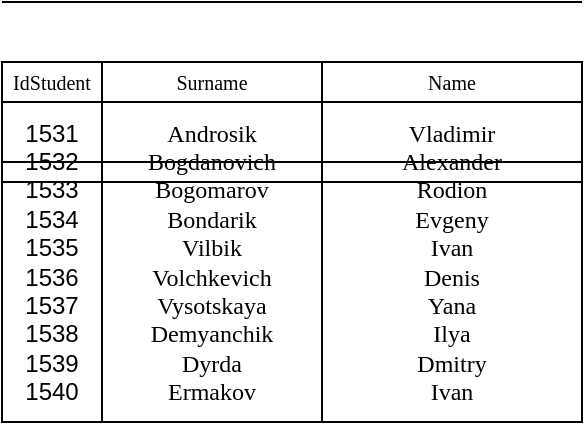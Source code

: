 <mxfile version="26.2.6">
  <diagram name="Страница — 1" id="lUlKYjcFyBsAl9ntajWb">
    <mxGraphModel dx="570" dy="270" grid="1" gridSize="10" guides="1" tooltips="1" connect="1" arrows="1" fold="1" page="1" pageScale="1" pageWidth="827" pageHeight="1169" math="0" shadow="0">
      <root>
        <mxCell id="0" />
        <mxCell id="1" parent="0" />
        <mxCell id="XOXxncbkgTdSZFHKZBEe-1" value="" style="rounded=0;whiteSpace=wrap;html=1;" vertex="1" parent="1">
          <mxGeometry x="270" y="120" width="290" height="180" as="geometry" />
        </mxCell>
        <mxCell id="XOXxncbkgTdSZFHKZBEe-2" value="" style="endArrow=none;html=1;rounded=0;exitX=0.146;exitY=1.001;exitDx=0;exitDy=0;exitPerimeter=0;entryX=0.146;entryY=0.001;entryDx=0;entryDy=0;entryPerimeter=0;" edge="1" parent="1">
          <mxGeometry width="50" height="50" relative="1" as="geometry">
            <mxPoint x="320.0" y="300.0" as="sourcePoint" />
            <mxPoint x="320.0" y="120" as="targetPoint" />
          </mxGeometry>
        </mxCell>
        <mxCell id="XOXxncbkgTdSZFHKZBEe-3" value="" style="endArrow=none;html=1;rounded=0;exitX=0.146;exitY=1.001;exitDx=0;exitDy=0;exitPerimeter=0;entryX=0.146;entryY=0.001;entryDx=0;entryDy=0;entryPerimeter=0;" edge="1" parent="1">
          <mxGeometry width="50" height="50" relative="1" as="geometry">
            <mxPoint x="430" y="300" as="sourcePoint" />
            <mxPoint x="430" y="120" as="targetPoint" />
          </mxGeometry>
        </mxCell>
        <mxCell id="XOXxncbkgTdSZFHKZBEe-4" value="&lt;span style=&quot;line-height: 107%; font-family: &amp;quot;Times New Roman&amp;quot;, serif;&quot; lang=&quot;EN-US&quot;&gt;&lt;font style=&quot;font-size: 10px;&quot;&gt;IdStudent&lt;/font&gt;&lt;/span&gt;" style="text;html=1;align=center;verticalAlign=middle;whiteSpace=wrap;rounded=0;" vertex="1" parent="1">
          <mxGeometry x="270" y="120" width="50" height="20" as="geometry" />
        </mxCell>
        <mxCell id="XOXxncbkgTdSZFHKZBEe-5" value="&lt;span style=&quot;line-height: 107%; font-family: &amp;quot;Times New Roman&amp;quot;, serif;&quot; lang=&quot;EN-US&quot;&gt;&lt;font style=&quot;font-size: 10px;&quot;&gt;Surname&lt;/font&gt;&lt;/span&gt;" style="text;html=1;align=center;verticalAlign=middle;whiteSpace=wrap;rounded=0;" vertex="1" parent="1">
          <mxGeometry x="320" y="120" width="110" height="20" as="geometry" />
        </mxCell>
        <mxCell id="XOXxncbkgTdSZFHKZBEe-8" value="" style="endArrow=none;html=1;entryX=1;entryY=1;entryDx=0;entryDy=0;" edge="1" parent="1">
          <mxGeometry width="50" height="50" relative="1" as="geometry">
            <mxPoint x="270" y="140" as="sourcePoint" />
            <mxPoint x="560.0" y="140" as="targetPoint" />
          </mxGeometry>
        </mxCell>
        <mxCell id="XOXxncbkgTdSZFHKZBEe-9" value="1531&lt;div&gt;1532&lt;/div&gt;&lt;div&gt;1533&lt;/div&gt;&lt;div&gt;1534&lt;/div&gt;&lt;div&gt;1535&lt;/div&gt;&lt;div&gt;1536&lt;/div&gt;&lt;div&gt;1537&lt;/div&gt;&lt;div&gt;1538&lt;/div&gt;&lt;div&gt;1539&lt;/div&gt;&lt;div&gt;1540&lt;/div&gt;" style="text;html=1;align=center;verticalAlign=middle;whiteSpace=wrap;rounded=0;" vertex="1" parent="1">
          <mxGeometry x="270" y="140" width="50" height="160" as="geometry" />
        </mxCell>
        <mxCell id="XOXxncbkgTdSZFHKZBEe-10" value="&lt;span style=&quot;line-height: 107%; font-family: &amp;quot;Times New Roman&amp;quot;, serif;&quot; lang=&quot;EN-US&quot;&gt;&lt;font style=&quot;font-size: 12px;&quot;&gt;Androsik&lt;/font&gt;&lt;/span&gt;&lt;div&gt;&lt;span style=&quot;line-height: 107%; font-family: &amp;quot;Times New Roman&amp;quot;, serif;&quot; lang=&quot;EN-US&quot;&gt;&lt;span style=&quot;line-height: 107%;&quot; lang=&quot;EN-US&quot;&gt;&lt;font style=&quot;font-size: 12px;&quot;&gt;Bogdanovich&lt;/font&gt;&lt;/span&gt;&lt;/span&gt;&lt;/div&gt;&lt;div&gt;&lt;span style=&quot;line-height: 107%; font-family: &amp;quot;Times New Roman&amp;quot;, serif;&quot; lang=&quot;EN-US&quot;&gt;&lt;span style=&quot;line-height: 107%;&quot; lang=&quot;EN-US&quot;&gt;&lt;span style=&quot;line-height: 107%;&quot; lang=&quot;EN-US&quot;&gt;&lt;font style=&quot;font-size: 12px;&quot;&gt;Bogomarov&lt;/font&gt;&lt;/span&gt;&lt;/span&gt;&lt;/span&gt;&lt;/div&gt;&lt;div&gt;&lt;span style=&quot;line-height: 107%; font-family: &amp;quot;Times New Roman&amp;quot;, serif;&quot; lang=&quot;EN-US&quot;&gt;&lt;span style=&quot;line-height: 107%;&quot; lang=&quot;EN-US&quot;&gt;&lt;span style=&quot;line-height: 107%;&quot; lang=&quot;EN-US&quot;&gt;&lt;span style=&quot;line-height: 107%;&quot; lang=&quot;EN-US&quot;&gt;&lt;font style=&quot;font-size: 12px;&quot;&gt;Bondarik&lt;/font&gt;&lt;/span&gt;&lt;/span&gt;&lt;/span&gt;&lt;/span&gt;&lt;/div&gt;&lt;div&gt;&lt;span style=&quot;line-height: 107%; font-family: &amp;quot;Times New Roman&amp;quot;, serif;&quot; lang=&quot;EN-US&quot;&gt;&lt;span style=&quot;line-height: 107%;&quot; lang=&quot;EN-US&quot;&gt;&lt;span style=&quot;line-height: 107%;&quot; lang=&quot;EN-US&quot;&gt;&lt;span style=&quot;line-height: 107%;&quot; lang=&quot;EN-US&quot;&gt;&lt;span style=&quot;line-height: 107%;&quot; lang=&quot;EN-US&quot;&gt;&lt;font style=&quot;font-size: 12px;&quot;&gt;Vilbik&lt;/font&gt;&lt;/span&gt;&lt;/span&gt;&lt;/span&gt;&lt;/span&gt;&lt;/span&gt;&lt;/div&gt;&lt;div&gt;&lt;span style=&quot;line-height: 107%; font-family: &amp;quot;Times New Roman&amp;quot;, serif;&quot; lang=&quot;EN-US&quot;&gt;&lt;span style=&quot;line-height: 107%;&quot; lang=&quot;EN-US&quot;&gt;&lt;span style=&quot;line-height: 107%;&quot; lang=&quot;EN-US&quot;&gt;&lt;span style=&quot;line-height: 107%;&quot; lang=&quot;EN-US&quot;&gt;&lt;span style=&quot;line-height: 107%;&quot; lang=&quot;EN-US&quot;&gt;&lt;span style=&quot;line-height: 107%;&quot; lang=&quot;EN-US&quot;&gt;&lt;font style=&quot;font-size: 12px;&quot;&gt;Volchkevich&lt;/font&gt;&lt;/span&gt;&lt;/span&gt;&lt;/span&gt;&lt;/span&gt;&lt;/span&gt;&lt;/span&gt;&lt;/div&gt;&lt;div&gt;&lt;span style=&quot;line-height: 107%; font-family: &amp;quot;Times New Roman&amp;quot;, serif;&quot; lang=&quot;EN-US&quot;&gt;&lt;span style=&quot;line-height: 107%;&quot; lang=&quot;EN-US&quot;&gt;&lt;span style=&quot;line-height: 107%;&quot; lang=&quot;EN-US&quot;&gt;&lt;span style=&quot;line-height: 107%;&quot; lang=&quot;EN-US&quot;&gt;&lt;span style=&quot;line-height: 107%;&quot; lang=&quot;EN-US&quot;&gt;&lt;span style=&quot;line-height: 107%;&quot; lang=&quot;EN-US&quot;&gt;&lt;span style=&quot;line-height: 107%;&quot; lang=&quot;EN-US&quot;&gt;&lt;font style=&quot;font-size: 12px;&quot;&gt;Vysotskaya&lt;/font&gt;&lt;/span&gt;&lt;/span&gt;&lt;/span&gt;&lt;/span&gt;&lt;/span&gt;&lt;/span&gt;&lt;/span&gt;&lt;/div&gt;&lt;div&gt;&lt;span style=&quot;line-height: 107%; font-family: &amp;quot;Times New Roman&amp;quot;, serif;&quot; lang=&quot;EN-US&quot;&gt;&lt;span style=&quot;line-height: 107%;&quot; lang=&quot;EN-US&quot;&gt;&lt;span style=&quot;line-height: 107%;&quot; lang=&quot;EN-US&quot;&gt;&lt;span style=&quot;line-height: 107%;&quot; lang=&quot;EN-US&quot;&gt;&lt;span style=&quot;line-height: 107%;&quot; lang=&quot;EN-US&quot;&gt;&lt;span style=&quot;line-height: 107%;&quot; lang=&quot;EN-US&quot;&gt;&lt;span style=&quot;line-height: 107%;&quot; lang=&quot;EN-US&quot;&gt;&lt;span style=&quot;line-height: 107%;&quot; lang=&quot;EN-US&quot;&gt;&lt;font style=&quot;font-size: 12px;&quot;&gt;Demyanchik&lt;/font&gt;&lt;/span&gt;&lt;/span&gt;&lt;/span&gt;&lt;/span&gt;&lt;/span&gt;&lt;/span&gt;&lt;/span&gt;&lt;/span&gt;&lt;/div&gt;&lt;div&gt;&lt;span style=&quot;line-height: 107%; font-family: &amp;quot;Times New Roman&amp;quot;, serif;&quot; lang=&quot;EN-US&quot;&gt;&lt;span style=&quot;line-height: 107%;&quot; lang=&quot;EN-US&quot;&gt;&lt;span style=&quot;line-height: 107%;&quot; lang=&quot;EN-US&quot;&gt;&lt;span style=&quot;line-height: 107%;&quot; lang=&quot;EN-US&quot;&gt;&lt;span style=&quot;line-height: 107%;&quot; lang=&quot;EN-US&quot;&gt;&lt;span style=&quot;line-height: 107%;&quot; lang=&quot;EN-US&quot;&gt;&lt;span style=&quot;line-height: 107%;&quot; lang=&quot;EN-US&quot;&gt;&lt;span style=&quot;line-height: 107%;&quot; lang=&quot;EN-US&quot;&gt;&lt;span style=&quot;line-height: 107%;&quot; lang=&quot;EN-US&quot;&gt;&lt;font style=&quot;font-size: 12px;&quot;&gt;Dyrda&lt;/font&gt;&lt;/span&gt;&lt;/span&gt;&lt;/span&gt;&lt;/span&gt;&lt;/span&gt;&lt;/span&gt;&lt;/span&gt;&lt;/span&gt;&lt;/span&gt;&lt;/div&gt;&lt;div&gt;&lt;span style=&quot;line-height: 107%; font-family: &amp;quot;Times New Roman&amp;quot;, serif;&quot; lang=&quot;EN-US&quot;&gt;&lt;span style=&quot;line-height: 107%;&quot; lang=&quot;EN-US&quot;&gt;&lt;span style=&quot;line-height: 107%;&quot; lang=&quot;EN-US&quot;&gt;&lt;span style=&quot;line-height: 107%;&quot; lang=&quot;EN-US&quot;&gt;&lt;span style=&quot;line-height: 107%;&quot; lang=&quot;EN-US&quot;&gt;&lt;span style=&quot;line-height: 107%;&quot; lang=&quot;EN-US&quot;&gt;&lt;span style=&quot;line-height: 107%;&quot; lang=&quot;EN-US&quot;&gt;&lt;span style=&quot;line-height: 107%;&quot; lang=&quot;EN-US&quot;&gt;&lt;span style=&quot;line-height: 107%;&quot; lang=&quot;EN-US&quot;&gt;&lt;span style=&quot;line-height: 107%;&quot; lang=&quot;EN-US&quot;&gt;&lt;font style=&quot;font-size: 12px;&quot;&gt;Ermakov&lt;/font&gt;&lt;/span&gt;&lt;/span&gt;&lt;/span&gt;&lt;/span&gt;&lt;/span&gt;&lt;/span&gt;&lt;/span&gt;&lt;/span&gt;&lt;/span&gt;&lt;/span&gt;&lt;/div&gt;" style="text;html=1;align=center;verticalAlign=middle;whiteSpace=wrap;rounded=0;" vertex="1" parent="1">
          <mxGeometry x="320" y="140" width="110" height="160" as="geometry" />
        </mxCell>
        <mxCell id="XOXxncbkgTdSZFHKZBEe-11" value="&lt;font style=&quot;font-size: 12px;&quot;&gt;&lt;span style=&quot;line-height: 107%; font-family: &amp;quot;Times New Roman&amp;quot;, serif;&quot; lang=&quot;EN-US&quot;&gt;Vladimir&lt;/span&gt;&lt;br&gt;&lt;/font&gt;&lt;div&gt;&lt;span style=&quot;line-height: 107%; font-family: &amp;quot;Times New Roman&amp;quot;, serif;&quot; lang=&quot;EN-US&quot;&gt;&lt;font style=&quot;font-size: 12px;&quot;&gt;Alexander&lt;/font&gt;&lt;/span&gt;&lt;/div&gt;&lt;div&gt;&lt;span style=&quot;line-height: 107%; font-family: &amp;quot;Times New Roman&amp;quot;, serif;&quot; lang=&quot;EN-US&quot;&gt;&lt;font style=&quot;font-size: 12px;&quot;&gt;Rodion&lt;/font&gt;&lt;/span&gt;&lt;/div&gt;&lt;div&gt;&lt;span style=&quot;line-height: 107%; font-family: &amp;quot;Times New Roman&amp;quot;, serif;&quot; lang=&quot;EN-US&quot;&gt;&lt;font style=&quot;font-size: 12px;&quot;&gt;Evgeny&lt;/font&gt;&lt;/span&gt;&lt;/div&gt;&lt;div&gt;&lt;span style=&quot;line-height: 107%; font-family: &amp;quot;Times New Roman&amp;quot;, serif;&quot; lang=&quot;EN-US&quot;&gt;&lt;font style=&quot;font-size: 12px;&quot;&gt;Ivan&lt;/font&gt;&lt;/span&gt;&lt;/div&gt;&lt;div&gt;&lt;span style=&quot;line-height: 107%; font-family: &amp;quot;Times New Roman&amp;quot;, serif;&quot; lang=&quot;EN-US&quot;&gt;&lt;font style=&quot;font-size: 12px;&quot;&gt;Denis&lt;/font&gt;&lt;/span&gt;&lt;/div&gt;&lt;div&gt;&lt;span style=&quot;line-height: 107%; font-family: &amp;quot;Times New Roman&amp;quot;, serif;&quot; lang=&quot;EN-US&quot;&gt;&lt;font style=&quot;font-size: 12px;&quot;&gt;Yana&lt;/font&gt;&lt;/span&gt;&lt;/div&gt;&lt;div&gt;&lt;span style=&quot;line-height: 107%; font-family: &amp;quot;Times New Roman&amp;quot;, serif;&quot; lang=&quot;EN-US&quot;&gt;&lt;font style=&quot;font-size: 12px;&quot;&gt;Ilya&lt;/font&gt;&lt;/span&gt;&lt;/div&gt;&lt;div&gt;&lt;span style=&quot;line-height: 107%; font-family: &amp;quot;Times New Roman&amp;quot;, serif;&quot; lang=&quot;EN-US&quot;&gt;&lt;font style=&quot;font-size: 12px;&quot;&gt;Dmitry&lt;/font&gt;&lt;/span&gt;&lt;/div&gt;&lt;div&gt;&lt;span style=&quot;line-height: 107%; font-family: &amp;quot;Times New Roman&amp;quot;, serif;&quot; lang=&quot;EN-US&quot;&gt;&lt;font style=&quot;font-size: 12px;&quot;&gt;Ivan&lt;/font&gt;&lt;/span&gt;&lt;/div&gt;" style="text;html=1;align=center;verticalAlign=middle;whiteSpace=wrap;rounded=0;" vertex="1" parent="1">
          <mxGeometry x="430" y="140" width="130" height="160" as="geometry" />
        </mxCell>
        <mxCell id="XOXxncbkgTdSZFHKZBEe-13" value="&lt;span style=&quot;line-height: 107%; font-family: &amp;quot;Times New Roman&amp;quot;, serif;&quot; lang=&quot;EN-US&quot;&gt;&lt;font style=&quot;font-size: 10px;&quot;&gt;Name&lt;/font&gt;&lt;/span&gt;" style="text;html=1;align=center;verticalAlign=middle;whiteSpace=wrap;rounded=0;" vertex="1" parent="1">
          <mxGeometry x="430" y="120" width="130" height="20" as="geometry" />
        </mxCell>
        <mxCell id="XOXxncbkgTdSZFHKZBEe-18" value="" style="endArrow=none;html=1;entryX=1;entryY=1;entryDx=0;entryDy=0;" edge="1" parent="1">
          <mxGeometry width="50" height="50" relative="1" as="geometry">
            <mxPoint x="270" y="90" as="sourcePoint" />
            <mxPoint x="560.0" y="90" as="targetPoint" />
          </mxGeometry>
        </mxCell>
        <mxCell id="XOXxncbkgTdSZFHKZBEe-19" value="" style="endArrow=none;html=1;entryX=1;entryY=1;entryDx=0;entryDy=0;" edge="1" parent="1">
          <mxGeometry width="50" height="50" relative="1" as="geometry">
            <mxPoint x="270" y="180" as="sourcePoint" />
            <mxPoint x="560.0" y="180" as="targetPoint" />
          </mxGeometry>
        </mxCell>
        <mxCell id="XOXxncbkgTdSZFHKZBEe-20" value="" style="endArrow=none;html=1;entryX=1;entryY=1;entryDx=0;entryDy=0;" edge="1" parent="1">
          <mxGeometry width="50" height="50" relative="1" as="geometry">
            <mxPoint x="270" y="170" as="sourcePoint" />
            <mxPoint x="560.0" y="170" as="targetPoint" />
          </mxGeometry>
        </mxCell>
      </root>
    </mxGraphModel>
  </diagram>
</mxfile>
